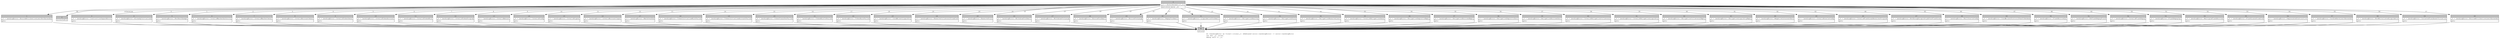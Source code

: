 digraph Mir_0_571 {
    graph [fontname="Courier, monospace"];
    node [fontname="Courier, monospace"];
    edge [fontname="Courier, monospace"];
    label=<fn &lt;LendingError as Clone&gt;::clone(_1: &amp;ReErased error::LendingError) -&gt; error::LendingError<br align="left"/>let mut _2: isize;<br align="left"/>debug self =&gt; _1;<br align="left"/>>;
    bb0__0_571 [shape="none", label=<<table border="0" cellborder="1" cellspacing="0"><tr><td bgcolor="gray" align="center" colspan="1">0</td></tr><tr><td align="left" balign="left">_2 = discriminant((*_1))<br/></td></tr><tr><td align="left">switchInt(move _2)</td></tr></table>>];
    bb1__0_571 [shape="none", label=<<table border="0" cellborder="1" cellspacing="0"><tr><td bgcolor="gray" align="center" colspan="1">1</td></tr><tr><td align="left" balign="left">_0 = LendingError::BorrowAttributionLimitNotExceeded<br/></td></tr><tr><td align="left">goto</td></tr></table>>];
    bb2__0_571 [shape="none", label=<<table border="0" cellborder="1" cellspacing="0"><tr><td bgcolor="gray" align="center" colspan="1">2</td></tr><tr><td align="left">unreachable</td></tr></table>>];
    bb3__0_571 [shape="none", label=<<table border="0" cellborder="1" cellspacing="0"><tr><td bgcolor="gray" align="center" colspan="1">3</td></tr><tr><td align="left" balign="left">_0 = LendingError::InstructionUnpackError<br/></td></tr><tr><td align="left">goto</td></tr></table>>];
    bb4__0_571 [shape="none", label=<<table border="0" cellborder="1" cellspacing="0"><tr><td bgcolor="gray" align="center" colspan="1">4</td></tr><tr><td align="left" balign="left">_0 = LendingError::AlreadyInitialized<br/></td></tr><tr><td align="left">goto</td></tr></table>>];
    bb5__0_571 [shape="none", label=<<table border="0" cellborder="1" cellspacing="0"><tr><td bgcolor="gray" align="center" colspan="1">5</td></tr><tr><td align="left" balign="left">_0 = LendingError::NotRentExempt<br/></td></tr><tr><td align="left">goto</td></tr></table>>];
    bb6__0_571 [shape="none", label=<<table border="0" cellborder="1" cellspacing="0"><tr><td bgcolor="gray" align="center" colspan="1">6</td></tr><tr><td align="left" balign="left">_0 = LendingError::InvalidMarketAuthority<br/></td></tr><tr><td align="left">goto</td></tr></table>>];
    bb7__0_571 [shape="none", label=<<table border="0" cellborder="1" cellspacing="0"><tr><td bgcolor="gray" align="center" colspan="1">7</td></tr><tr><td align="left" balign="left">_0 = LendingError::InvalidMarketOwner<br/></td></tr><tr><td align="left">goto</td></tr></table>>];
    bb8__0_571 [shape="none", label=<<table border="0" cellborder="1" cellspacing="0"><tr><td bgcolor="gray" align="center" colspan="1">8</td></tr><tr><td align="left" balign="left">_0 = LendingError::InvalidAccountOwner<br/></td></tr><tr><td align="left">goto</td></tr></table>>];
    bb9__0_571 [shape="none", label=<<table border="0" cellborder="1" cellspacing="0"><tr><td bgcolor="gray" align="center" colspan="1">9</td></tr><tr><td align="left" balign="left">_0 = LendingError::InvalidTokenOwner<br/></td></tr><tr><td align="left">goto</td></tr></table>>];
    bb10__0_571 [shape="none", label=<<table border="0" cellborder="1" cellspacing="0"><tr><td bgcolor="gray" align="center" colspan="1">10</td></tr><tr><td align="left" balign="left">_0 = LendingError::InvalidTokenAccount<br/></td></tr><tr><td align="left">goto</td></tr></table>>];
    bb11__0_571 [shape="none", label=<<table border="0" cellborder="1" cellspacing="0"><tr><td bgcolor="gray" align="center" colspan="1">11</td></tr><tr><td align="left" balign="left">_0 = LendingError::InvalidTokenMint<br/></td></tr><tr><td align="left">goto</td></tr></table>>];
    bb12__0_571 [shape="none", label=<<table border="0" cellborder="1" cellspacing="0"><tr><td bgcolor="gray" align="center" colspan="1">12</td></tr><tr><td align="left" balign="left">_0 = LendingError::InvalidTokenProgram<br/></td></tr><tr><td align="left">goto</td></tr></table>>];
    bb13__0_571 [shape="none", label=<<table border="0" cellborder="1" cellspacing="0"><tr><td bgcolor="gray" align="center" colspan="1">13</td></tr><tr><td align="left" balign="left">_0 = LendingError::InvalidAmount<br/></td></tr><tr><td align="left">goto</td></tr></table>>];
    bb14__0_571 [shape="none", label=<<table border="0" cellborder="1" cellspacing="0"><tr><td bgcolor="gray" align="center" colspan="1">14</td></tr><tr><td align="left" balign="left">_0 = LendingError::InvalidConfig<br/></td></tr><tr><td align="left">goto</td></tr></table>>];
    bb15__0_571 [shape="none", label=<<table border="0" cellborder="1" cellspacing="0"><tr><td bgcolor="gray" align="center" colspan="1">15</td></tr><tr><td align="left" balign="left">_0 = LendingError::InvalidSigner<br/></td></tr><tr><td align="left">goto</td></tr></table>>];
    bb16__0_571 [shape="none", label=<<table border="0" cellborder="1" cellspacing="0"><tr><td bgcolor="gray" align="center" colspan="1">16</td></tr><tr><td align="left" balign="left">_0 = LendingError::InvalidAccountInput<br/></td></tr><tr><td align="left">goto</td></tr></table>>];
    bb17__0_571 [shape="none", label=<<table border="0" cellborder="1" cellspacing="0"><tr><td bgcolor="gray" align="center" colspan="1">17</td></tr><tr><td align="left" balign="left">_0 = LendingError::MathOverflow<br/></td></tr><tr><td align="left">goto</td></tr></table>>];
    bb18__0_571 [shape="none", label=<<table border="0" cellborder="1" cellspacing="0"><tr><td bgcolor="gray" align="center" colspan="1">18</td></tr><tr><td align="left" balign="left">_0 = LendingError::TokenInitializeMintFailed<br/></td></tr><tr><td align="left">goto</td></tr></table>>];
    bb19__0_571 [shape="none", label=<<table border="0" cellborder="1" cellspacing="0"><tr><td bgcolor="gray" align="center" colspan="1">19</td></tr><tr><td align="left" balign="left">_0 = LendingError::TokenInitializeAccountFailed<br/></td></tr><tr><td align="left">goto</td></tr></table>>];
    bb20__0_571 [shape="none", label=<<table border="0" cellborder="1" cellspacing="0"><tr><td bgcolor="gray" align="center" colspan="1">20</td></tr><tr><td align="left" balign="left">_0 = LendingError::TokenTransferFailed<br/></td></tr><tr><td align="left">goto</td></tr></table>>];
    bb21__0_571 [shape="none", label=<<table border="0" cellborder="1" cellspacing="0"><tr><td bgcolor="gray" align="center" colspan="1">21</td></tr><tr><td align="left" balign="left">_0 = LendingError::TokenMintToFailed<br/></td></tr><tr><td align="left">goto</td></tr></table>>];
    bb22__0_571 [shape="none", label=<<table border="0" cellborder="1" cellspacing="0"><tr><td bgcolor="gray" align="center" colspan="1">22</td></tr><tr><td align="left" balign="left">_0 = LendingError::TokenBurnFailed<br/></td></tr><tr><td align="left">goto</td></tr></table>>];
    bb23__0_571 [shape="none", label=<<table border="0" cellborder="1" cellspacing="0"><tr><td bgcolor="gray" align="center" colspan="1">23</td></tr><tr><td align="left" balign="left">_0 = LendingError::InsufficientLiquidity<br/></td></tr><tr><td align="left">goto</td></tr></table>>];
    bb24__0_571 [shape="none", label=<<table border="0" cellborder="1" cellspacing="0"><tr><td bgcolor="gray" align="center" colspan="1">24</td></tr><tr><td align="left" balign="left">_0 = LendingError::ReserveCollateralDisabled<br/></td></tr><tr><td align="left">goto</td></tr></table>>];
    bb25__0_571 [shape="none", label=<<table border="0" cellborder="1" cellspacing="0"><tr><td bgcolor="gray" align="center" colspan="1">25</td></tr><tr><td align="left" balign="left">_0 = LendingError::ReserveStale<br/></td></tr><tr><td align="left">goto</td></tr></table>>];
    bb26__0_571 [shape="none", label=<<table border="0" cellborder="1" cellspacing="0"><tr><td bgcolor="gray" align="center" colspan="1">26</td></tr><tr><td align="left" balign="left">_0 = LendingError::WithdrawTooSmall<br/></td></tr><tr><td align="left">goto</td></tr></table>>];
    bb27__0_571 [shape="none", label=<<table border="0" cellborder="1" cellspacing="0"><tr><td bgcolor="gray" align="center" colspan="1">27</td></tr><tr><td align="left" balign="left">_0 = LendingError::WithdrawTooLarge<br/></td></tr><tr><td align="left">goto</td></tr></table>>];
    bb28__0_571 [shape="none", label=<<table border="0" cellborder="1" cellspacing="0"><tr><td bgcolor="gray" align="center" colspan="1">28</td></tr><tr><td align="left" balign="left">_0 = LendingError::BorrowTooSmall<br/></td></tr><tr><td align="left">goto</td></tr></table>>];
    bb29__0_571 [shape="none", label=<<table border="0" cellborder="1" cellspacing="0"><tr><td bgcolor="gray" align="center" colspan="1">29</td></tr><tr><td align="left" balign="left">_0 = LendingError::BorrowTooLarge<br/></td></tr><tr><td align="left">goto</td></tr></table>>];
    bb30__0_571 [shape="none", label=<<table border="0" cellborder="1" cellspacing="0"><tr><td bgcolor="gray" align="center" colspan="1">30</td></tr><tr><td align="left" balign="left">_0 = LendingError::RepayTooSmall<br/></td></tr><tr><td align="left">goto</td></tr></table>>];
    bb31__0_571 [shape="none", label=<<table border="0" cellborder="1" cellspacing="0"><tr><td bgcolor="gray" align="center" colspan="1">31</td></tr><tr><td align="left" balign="left">_0 = LendingError::LiquidationTooSmall<br/></td></tr><tr><td align="left">goto</td></tr></table>>];
    bb32__0_571 [shape="none", label=<<table border="0" cellborder="1" cellspacing="0"><tr><td bgcolor="gray" align="center" colspan="1">32</td></tr><tr><td align="left" balign="left">_0 = LendingError::ObligationHealthy<br/></td></tr><tr><td align="left">goto</td></tr></table>>];
    bb33__0_571 [shape="none", label=<<table border="0" cellborder="1" cellspacing="0"><tr><td bgcolor="gray" align="center" colspan="1">33</td></tr><tr><td align="left" balign="left">_0 = LendingError::ObligationStale<br/></td></tr><tr><td align="left">goto</td></tr></table>>];
    bb34__0_571 [shape="none", label=<<table border="0" cellborder="1" cellspacing="0"><tr><td bgcolor="gray" align="center" colspan="1">34</td></tr><tr><td align="left" balign="left">_0 = LendingError::ObligationReserveLimit<br/></td></tr><tr><td align="left">goto</td></tr></table>>];
    bb35__0_571 [shape="none", label=<<table border="0" cellborder="1" cellspacing="0"><tr><td bgcolor="gray" align="center" colspan="1">35</td></tr><tr><td align="left" balign="left">_0 = LendingError::InvalidObligationOwner<br/></td></tr><tr><td align="left">goto</td></tr></table>>];
    bb36__0_571 [shape="none", label=<<table border="0" cellborder="1" cellspacing="0"><tr><td bgcolor="gray" align="center" colspan="1">36</td></tr><tr><td align="left" balign="left">_0 = LendingError::ObligationDepositsEmpty<br/></td></tr><tr><td align="left">goto</td></tr></table>>];
    bb37__0_571 [shape="none", label=<<table border="0" cellborder="1" cellspacing="0"><tr><td bgcolor="gray" align="center" colspan="1">37</td></tr><tr><td align="left" balign="left">_0 = LendingError::ObligationBorrowsEmpty<br/></td></tr><tr><td align="left">goto</td></tr></table>>];
    bb38__0_571 [shape="none", label=<<table border="0" cellborder="1" cellspacing="0"><tr><td bgcolor="gray" align="center" colspan="1">38</td></tr><tr><td align="left" balign="left">_0 = LendingError::ObligationDepositsZero<br/></td></tr><tr><td align="left">goto</td></tr></table>>];
    bb39__0_571 [shape="none", label=<<table border="0" cellborder="1" cellspacing="0"><tr><td bgcolor="gray" align="center" colspan="1">39</td></tr><tr><td align="left" balign="left">_0 = LendingError::ObligationBorrowsZero<br/></td></tr><tr><td align="left">goto</td></tr></table>>];
    bb40__0_571 [shape="none", label=<<table border="0" cellborder="1" cellspacing="0"><tr><td bgcolor="gray" align="center" colspan="1">40</td></tr><tr><td align="left" balign="left">_0 = LendingError::InvalidObligationCollateral<br/></td></tr><tr><td align="left">goto</td></tr></table>>];
    bb41__0_571 [shape="none", label=<<table border="0" cellborder="1" cellspacing="0"><tr><td bgcolor="gray" align="center" colspan="1">41</td></tr><tr><td align="left" balign="left">_0 = LendingError::InvalidObligationLiquidity<br/></td></tr><tr><td align="left">goto</td></tr></table>>];
    bb42__0_571 [shape="none", label=<<table border="0" cellborder="1" cellspacing="0"><tr><td bgcolor="gray" align="center" colspan="1">42</td></tr><tr><td align="left" balign="left">_0 = LendingError::ObligationCollateralEmpty<br/></td></tr><tr><td align="left">goto</td></tr></table>>];
    bb43__0_571 [shape="none", label=<<table border="0" cellborder="1" cellspacing="0"><tr><td bgcolor="gray" align="center" colspan="1">43</td></tr><tr><td align="left" balign="left">_0 = LendingError::ObligationLiquidityEmpty<br/></td></tr><tr><td align="left">goto</td></tr></table>>];
    bb44__0_571 [shape="none", label=<<table border="0" cellborder="1" cellspacing="0"><tr><td bgcolor="gray" align="center" colspan="1">44</td></tr><tr><td align="left" balign="left">_0 = LendingError::NegativeInterestRate<br/></td></tr><tr><td align="left">goto</td></tr></table>>];
    bb45__0_571 [shape="none", label=<<table border="0" cellborder="1" cellspacing="0"><tr><td bgcolor="gray" align="center" colspan="1">45</td></tr><tr><td align="left" balign="left">_0 = LendingError::InvalidOracleConfig<br/></td></tr><tr><td align="left">goto</td></tr></table>>];
    bb46__0_571 [shape="none", label=<<table border="0" cellborder="1" cellspacing="0"><tr><td bgcolor="gray" align="center" colspan="1">46</td></tr><tr><td align="left" balign="left">_0 = LendingError::InvalidFlashLoanReceiverProgram<br/></td></tr><tr><td align="left">goto</td></tr></table>>];
    bb47__0_571 [shape="none", label=<<table border="0" cellborder="1" cellspacing="0"><tr><td bgcolor="gray" align="center" colspan="1">47</td></tr><tr><td align="left" balign="left">_0 = LendingError::NotEnoughLiquidityAfterFlashLoan<br/></td></tr><tr><td align="left">goto</td></tr></table>>];
    bb48__0_571 [shape="none", label=<<table border="0" cellborder="1" cellspacing="0"><tr><td bgcolor="gray" align="center" colspan="1">48</td></tr><tr><td align="left" balign="left">_0 = LendingError::NullOracleConfig<br/></td></tr><tr><td align="left">goto</td></tr></table>>];
    bb49__0_571 [shape="none", label=<<table border="0" cellborder="1" cellspacing="0"><tr><td bgcolor="gray" align="center" colspan="1">49</td></tr><tr><td align="left" balign="left">_0 = LendingError::InsufficientProtocolFeesToRedeem<br/></td></tr><tr><td align="left">goto</td></tr></table>>];
    bb50__0_571 [shape="none", label=<<table border="0" cellborder="1" cellspacing="0"><tr><td bgcolor="gray" align="center" colspan="1">50</td></tr><tr><td align="left" balign="left">_0 = LendingError::FlashBorrowCpi<br/></td></tr><tr><td align="left">goto</td></tr></table>>];
    bb51__0_571 [shape="none", label=<<table border="0" cellborder="1" cellspacing="0"><tr><td bgcolor="gray" align="center" colspan="1">51</td></tr><tr><td align="left" balign="left">_0 = LendingError::NoFlashRepayFound<br/></td></tr><tr><td align="left">goto</td></tr></table>>];
    bb52__0_571 [shape="none", label=<<table border="0" cellborder="1" cellspacing="0"><tr><td bgcolor="gray" align="center" colspan="1">52</td></tr><tr><td align="left" balign="left">_0 = LendingError::InvalidFlashRepay<br/></td></tr><tr><td align="left">goto</td></tr></table>>];
    bb53__0_571 [shape="none", label=<<table border="0" cellborder="1" cellspacing="0"><tr><td bgcolor="gray" align="center" colspan="1">53</td></tr><tr><td align="left" balign="left">_0 = LendingError::FlashRepayCpi<br/></td></tr><tr><td align="left">goto</td></tr></table>>];
    bb54__0_571 [shape="none", label=<<table border="0" cellborder="1" cellspacing="0"><tr><td bgcolor="gray" align="center" colspan="1">54</td></tr><tr><td align="left" balign="left">_0 = LendingError::MultipleFlashBorrows<br/></td></tr><tr><td align="left">goto</td></tr></table>>];
    bb55__0_571 [shape="none", label=<<table border="0" cellborder="1" cellspacing="0"><tr><td bgcolor="gray" align="center" colspan="1">55</td></tr><tr><td align="left" balign="left">_0 = LendingError::FlashLoansDisabled<br/></td></tr><tr><td align="left">goto</td></tr></table>>];
    bb56__0_571 [shape="none", label=<<table border="0" cellborder="1" cellspacing="0"><tr><td bgcolor="gray" align="center" colspan="1">56</td></tr><tr><td align="left" balign="left">_0 = LendingError::DeprecatedInstruction<br/></td></tr><tr><td align="left">goto</td></tr></table>>];
    bb57__0_571 [shape="none", label=<<table border="0" cellborder="1" cellspacing="0"><tr><td bgcolor="gray" align="center" colspan="1">57</td></tr><tr><td align="left" balign="left">_0 = LendingError::OutflowRateLimitExceeded<br/></td></tr><tr><td align="left">goto</td></tr></table>>];
    bb58__0_571 [shape="none", label=<<table border="0" cellborder="1" cellspacing="0"><tr><td bgcolor="gray" align="center" colspan="1">58</td></tr><tr><td align="left" balign="left">_0 = LendingError::NotWhitelistedLiquidator<br/></td></tr><tr><td align="left">goto</td></tr></table>>];
    bb59__0_571 [shape="none", label=<<table border="0" cellborder="1" cellspacing="0"><tr><td bgcolor="gray" align="center" colspan="1">59</td></tr><tr><td align="left" balign="left">_0 = LendingError::IsolatedTierAssetViolation<br/></td></tr><tr><td align="left">goto</td></tr></table>>];
    bb60__0_571 [shape="none", label=<<table border="0" cellborder="1" cellspacing="0"><tr><td bgcolor="gray" align="center" colspan="1">60</td></tr><tr><td align="left" balign="left">_0 = LendingError::BorrowAttributionLimitExceeded<br/></td></tr><tr><td align="left">goto</td></tr></table>>];
    bb61__0_571 [shape="none", label=<<table border="0" cellborder="1" cellspacing="0"><tr><td bgcolor="gray" align="center" colspan="1">61</td></tr><tr><td align="left">return</td></tr></table>>];
    bb0__0_571 -> bb3__0_571 [label="0"];
    bb0__0_571 -> bb4__0_571 [label="1"];
    bb0__0_571 -> bb5__0_571 [label="2"];
    bb0__0_571 -> bb6__0_571 [label="3"];
    bb0__0_571 -> bb7__0_571 [label="4"];
    bb0__0_571 -> bb8__0_571 [label="5"];
    bb0__0_571 -> bb9__0_571 [label="6"];
    bb0__0_571 -> bb10__0_571 [label="7"];
    bb0__0_571 -> bb11__0_571 [label="8"];
    bb0__0_571 -> bb12__0_571 [label="9"];
    bb0__0_571 -> bb13__0_571 [label="10"];
    bb0__0_571 -> bb14__0_571 [label="11"];
    bb0__0_571 -> bb15__0_571 [label="12"];
    bb0__0_571 -> bb16__0_571 [label="13"];
    bb0__0_571 -> bb17__0_571 [label="14"];
    bb0__0_571 -> bb18__0_571 [label="15"];
    bb0__0_571 -> bb19__0_571 [label="16"];
    bb0__0_571 -> bb20__0_571 [label="17"];
    bb0__0_571 -> bb21__0_571 [label="18"];
    bb0__0_571 -> bb22__0_571 [label="19"];
    bb0__0_571 -> bb23__0_571 [label="20"];
    bb0__0_571 -> bb24__0_571 [label="21"];
    bb0__0_571 -> bb25__0_571 [label="22"];
    bb0__0_571 -> bb26__0_571 [label="23"];
    bb0__0_571 -> bb27__0_571 [label="24"];
    bb0__0_571 -> bb28__0_571 [label="25"];
    bb0__0_571 -> bb29__0_571 [label="26"];
    bb0__0_571 -> bb30__0_571 [label="27"];
    bb0__0_571 -> bb31__0_571 [label="28"];
    bb0__0_571 -> bb32__0_571 [label="29"];
    bb0__0_571 -> bb33__0_571 [label="30"];
    bb0__0_571 -> bb34__0_571 [label="31"];
    bb0__0_571 -> bb35__0_571 [label="32"];
    bb0__0_571 -> bb36__0_571 [label="33"];
    bb0__0_571 -> bb37__0_571 [label="34"];
    bb0__0_571 -> bb38__0_571 [label="35"];
    bb0__0_571 -> bb39__0_571 [label="36"];
    bb0__0_571 -> bb40__0_571 [label="37"];
    bb0__0_571 -> bb41__0_571 [label="38"];
    bb0__0_571 -> bb42__0_571 [label="39"];
    bb0__0_571 -> bb43__0_571 [label="40"];
    bb0__0_571 -> bb44__0_571 [label="41"];
    bb0__0_571 -> bb45__0_571 [label="42"];
    bb0__0_571 -> bb46__0_571 [label="43"];
    bb0__0_571 -> bb47__0_571 [label="44"];
    bb0__0_571 -> bb48__0_571 [label="45"];
    bb0__0_571 -> bb49__0_571 [label="46"];
    bb0__0_571 -> bb50__0_571 [label="47"];
    bb0__0_571 -> bb51__0_571 [label="48"];
    bb0__0_571 -> bb52__0_571 [label="49"];
    bb0__0_571 -> bb53__0_571 [label="50"];
    bb0__0_571 -> bb54__0_571 [label="51"];
    bb0__0_571 -> bb55__0_571 [label="52"];
    bb0__0_571 -> bb56__0_571 [label="53"];
    bb0__0_571 -> bb57__0_571 [label="54"];
    bb0__0_571 -> bb58__0_571 [label="55"];
    bb0__0_571 -> bb59__0_571 [label="56"];
    bb0__0_571 -> bb60__0_571 [label="57"];
    bb0__0_571 -> bb1__0_571 [label="58"];
    bb0__0_571 -> bb2__0_571 [label="otherwise"];
    bb1__0_571 -> bb61__0_571 [label=""];
    bb3__0_571 -> bb61__0_571 [label=""];
    bb4__0_571 -> bb61__0_571 [label=""];
    bb5__0_571 -> bb61__0_571 [label=""];
    bb6__0_571 -> bb61__0_571 [label=""];
    bb7__0_571 -> bb61__0_571 [label=""];
    bb8__0_571 -> bb61__0_571 [label=""];
    bb9__0_571 -> bb61__0_571 [label=""];
    bb10__0_571 -> bb61__0_571 [label=""];
    bb11__0_571 -> bb61__0_571 [label=""];
    bb12__0_571 -> bb61__0_571 [label=""];
    bb13__0_571 -> bb61__0_571 [label=""];
    bb14__0_571 -> bb61__0_571 [label=""];
    bb15__0_571 -> bb61__0_571 [label=""];
    bb16__0_571 -> bb61__0_571 [label=""];
    bb17__0_571 -> bb61__0_571 [label=""];
    bb18__0_571 -> bb61__0_571 [label=""];
    bb19__0_571 -> bb61__0_571 [label=""];
    bb20__0_571 -> bb61__0_571 [label=""];
    bb21__0_571 -> bb61__0_571 [label=""];
    bb22__0_571 -> bb61__0_571 [label=""];
    bb23__0_571 -> bb61__0_571 [label=""];
    bb24__0_571 -> bb61__0_571 [label=""];
    bb25__0_571 -> bb61__0_571 [label=""];
    bb26__0_571 -> bb61__0_571 [label=""];
    bb27__0_571 -> bb61__0_571 [label=""];
    bb28__0_571 -> bb61__0_571 [label=""];
    bb29__0_571 -> bb61__0_571 [label=""];
    bb30__0_571 -> bb61__0_571 [label=""];
    bb31__0_571 -> bb61__0_571 [label=""];
    bb32__0_571 -> bb61__0_571 [label=""];
    bb33__0_571 -> bb61__0_571 [label=""];
    bb34__0_571 -> bb61__0_571 [label=""];
    bb35__0_571 -> bb61__0_571 [label=""];
    bb36__0_571 -> bb61__0_571 [label=""];
    bb37__0_571 -> bb61__0_571 [label=""];
    bb38__0_571 -> bb61__0_571 [label=""];
    bb39__0_571 -> bb61__0_571 [label=""];
    bb40__0_571 -> bb61__0_571 [label=""];
    bb41__0_571 -> bb61__0_571 [label=""];
    bb42__0_571 -> bb61__0_571 [label=""];
    bb43__0_571 -> bb61__0_571 [label=""];
    bb44__0_571 -> bb61__0_571 [label=""];
    bb45__0_571 -> bb61__0_571 [label=""];
    bb46__0_571 -> bb61__0_571 [label=""];
    bb47__0_571 -> bb61__0_571 [label=""];
    bb48__0_571 -> bb61__0_571 [label=""];
    bb49__0_571 -> bb61__0_571 [label=""];
    bb50__0_571 -> bb61__0_571 [label=""];
    bb51__0_571 -> bb61__0_571 [label=""];
    bb52__0_571 -> bb61__0_571 [label=""];
    bb53__0_571 -> bb61__0_571 [label=""];
    bb54__0_571 -> bb61__0_571 [label=""];
    bb55__0_571 -> bb61__0_571 [label=""];
    bb56__0_571 -> bb61__0_571 [label=""];
    bb57__0_571 -> bb61__0_571 [label=""];
    bb58__0_571 -> bb61__0_571 [label=""];
    bb59__0_571 -> bb61__0_571 [label=""];
    bb60__0_571 -> bb61__0_571 [label=""];
}
